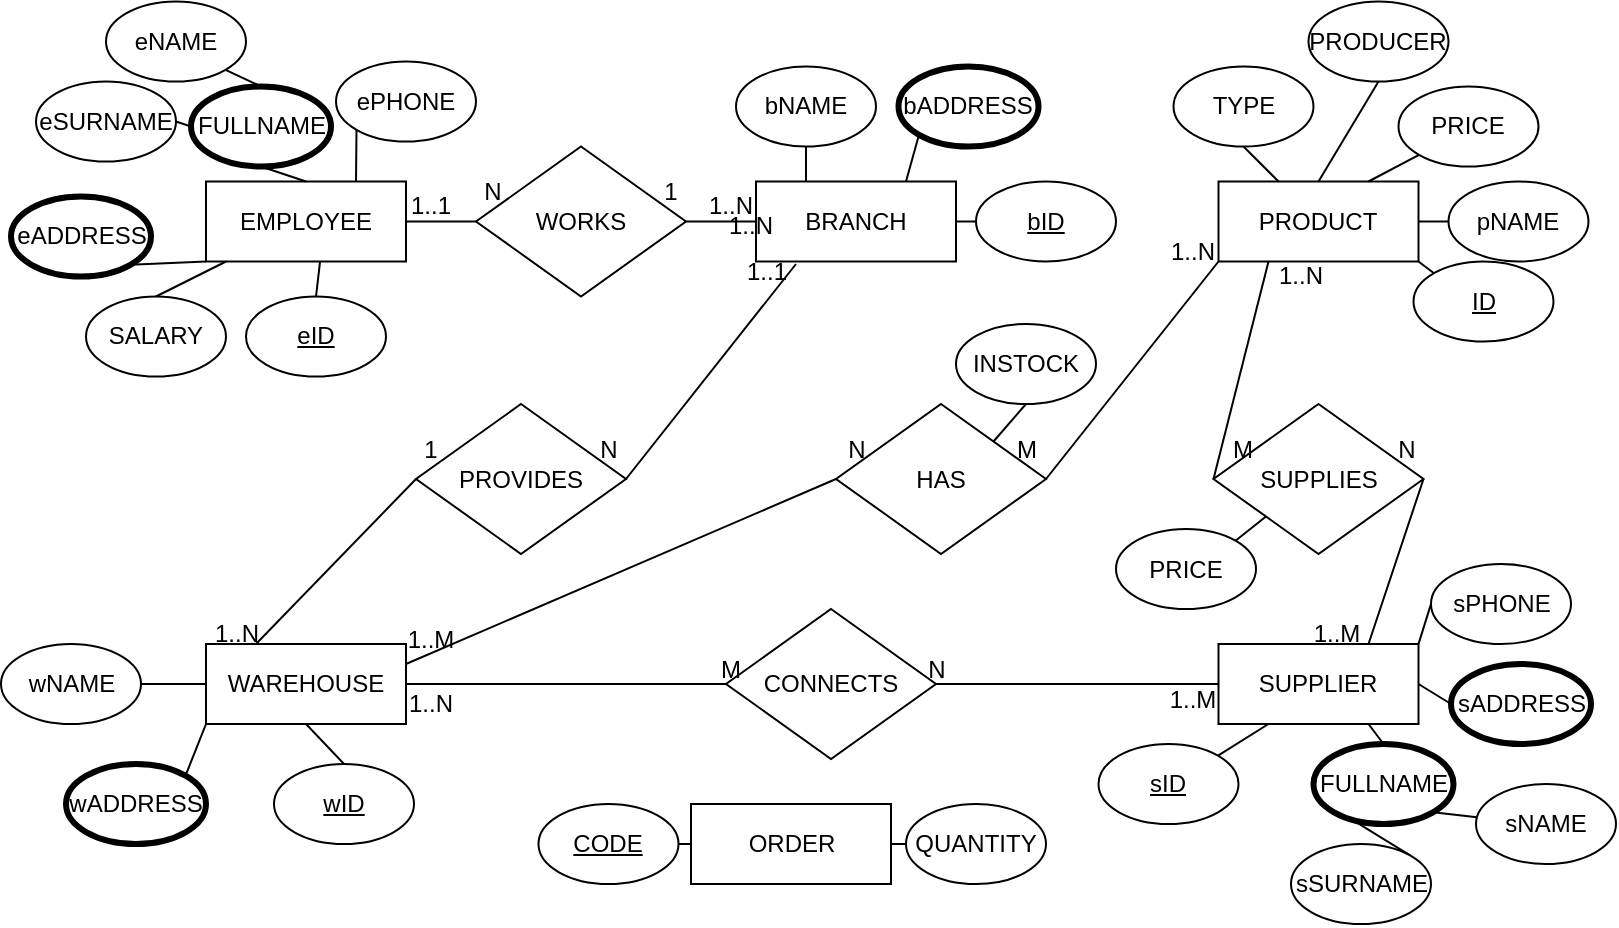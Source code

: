 <mxfile version="20.7.4" type="github">
  <diagram id="JuO-4OBs19GBXd66AHE6" name="Page-1">
    <mxGraphModel dx="1478" dy="619" grid="1" gridSize="10" guides="1" tooltips="1" connect="1" arrows="0" fold="1" page="1" pageScale="1" pageWidth="850" pageHeight="1100" math="0" shadow="0">
      <root>
        <mxCell id="0" />
        <mxCell id="1" parent="0" />
        <mxCell id="UvikcmdrLjOBELN9xH5h-53" style="edgeStyle=none;rounded=0;orthogonalLoop=1;jettySize=auto;html=1;exitX=0.5;exitY=1;exitDx=0;exitDy=0;entryX=0.5;entryY=0;entryDx=0;entryDy=0;endArrow=none;endFill=0;" edge="1" parent="1" source="H6YnW9RVQ337V4yiGJH3-5" target="UvikcmdrLjOBELN9xH5h-52">
          <mxGeometry relative="1" as="geometry" />
        </mxCell>
        <mxCell id="H6YnW9RVQ337V4yiGJH3-5" value="WAREHOUSE" style="rounded=0;whiteSpace=wrap;html=1;labelBackgroundColor=none;" parent="1" vertex="1">
          <mxGeometry x="125" y="350" width="100" height="40" as="geometry" />
        </mxCell>
        <mxCell id="UvikcmdrLjOBELN9xH5h-51" style="edgeStyle=none;rounded=0;orthogonalLoop=1;jettySize=auto;html=1;exitX=1;exitY=0.5;exitDx=0;exitDy=0;entryX=0;entryY=0.5;entryDx=0;entryDy=0;endArrow=none;endFill=0;" edge="1" parent="1" source="H6YnW9RVQ337V4yiGJH3-6" target="UvikcmdrLjOBELN9xH5h-50">
          <mxGeometry relative="1" as="geometry" />
        </mxCell>
        <mxCell id="H6YnW9RVQ337V4yiGJH3-6" value="BRANCH" style="rounded=0;whiteSpace=wrap;html=1;labelBackgroundColor=none;" parent="1" vertex="1">
          <mxGeometry x="400" y="118.75" width="100" height="40" as="geometry" />
        </mxCell>
        <mxCell id="UvikcmdrLjOBELN9xH5h-22" style="edgeStyle=none;rounded=0;orthogonalLoop=1;jettySize=auto;html=1;exitX=1;exitY=0.5;exitDx=0;exitDy=0;entryX=0;entryY=0.5;entryDx=0;entryDy=0;endArrow=none;endFill=0;" edge="1" parent="1" source="H6YnW9RVQ337V4yiGJH3-7" target="H6YnW9RVQ337V4yiGJH3-102">
          <mxGeometry relative="1" as="geometry" />
        </mxCell>
        <mxCell id="H6YnW9RVQ337V4yiGJH3-7" value="EMPLOYEE" style="rounded=0;whiteSpace=wrap;html=1;labelBackgroundColor=none;" parent="1" vertex="1">
          <mxGeometry x="125" y="118.75" width="100" height="40" as="geometry" />
        </mxCell>
        <mxCell id="H6YnW9RVQ337V4yiGJH3-8" value="ORDER" style="rounded=0;whiteSpace=wrap;html=1;labelBackgroundColor=none;" parent="1" vertex="1">
          <mxGeometry x="367.5" y="430" width="100" height="40" as="geometry" />
        </mxCell>
        <mxCell id="UvikcmdrLjOBELN9xH5h-43" style="edgeStyle=none;rounded=0;orthogonalLoop=1;jettySize=auto;html=1;exitX=1;exitY=0;exitDx=0;exitDy=0;entryX=0;entryY=0.5;entryDx=0;entryDy=0;endArrow=none;endFill=0;" edge="1" parent="1" source="H6YnW9RVQ337V4yiGJH3-9" target="H6YnW9RVQ337V4yiGJH3-28">
          <mxGeometry relative="1" as="geometry" />
        </mxCell>
        <mxCell id="UvikcmdrLjOBELN9xH5h-44" style="edgeStyle=none;rounded=0;orthogonalLoop=1;jettySize=auto;html=1;exitX=1;exitY=0.5;exitDx=0;exitDy=0;entryX=0;entryY=0.5;entryDx=0;entryDy=0;endArrow=none;endFill=0;" edge="1" parent="1" source="H6YnW9RVQ337V4yiGJH3-9" target="H6YnW9RVQ337V4yiGJH3-23">
          <mxGeometry relative="1" as="geometry" />
        </mxCell>
        <mxCell id="UvikcmdrLjOBELN9xH5h-45" style="edgeStyle=none;rounded=0;orthogonalLoop=1;jettySize=auto;html=1;exitX=0.75;exitY=1;exitDx=0;exitDy=0;entryX=0.5;entryY=0;entryDx=0;entryDy=0;endArrow=none;endFill=0;" edge="1" parent="1" source="H6YnW9RVQ337V4yiGJH3-9" target="H6YnW9RVQ337V4yiGJH3-25">
          <mxGeometry relative="1" as="geometry" />
        </mxCell>
        <mxCell id="UvikcmdrLjOBELN9xH5h-66" style="edgeStyle=none;rounded=0;orthogonalLoop=1;jettySize=auto;html=1;exitX=0.75;exitY=0;exitDx=0;exitDy=0;entryX=1;entryY=0.5;entryDx=0;entryDy=0;endArrow=none;endFill=0;" edge="1" parent="1" source="H6YnW9RVQ337V4yiGJH3-9" target="H6YnW9RVQ337V4yiGJH3-91">
          <mxGeometry relative="1" as="geometry" />
        </mxCell>
        <mxCell id="H6YnW9RVQ337V4yiGJH3-9" value="SUPPLIER" style="rounded=0;whiteSpace=wrap;html=1;labelBackgroundColor=none;" parent="1" vertex="1">
          <mxGeometry x="631.25" y="350" width="100" height="40" as="geometry" />
        </mxCell>
        <mxCell id="UvikcmdrLjOBELN9xH5h-32" style="edgeStyle=none;rounded=0;orthogonalLoop=1;jettySize=auto;html=1;exitX=1;exitY=0.5;exitDx=0;exitDy=0;entryX=0;entryY=0.5;entryDx=0;entryDy=0;endArrow=none;endFill=0;" edge="1" parent="1" source="H6YnW9RVQ337V4yiGJH3-11" target="H6YnW9RVQ337V4yiGJH3-5">
          <mxGeometry relative="1" as="geometry" />
        </mxCell>
        <mxCell id="H6YnW9RVQ337V4yiGJH3-11" value="wNAME" style="ellipse;whiteSpace=wrap;html=1;labelBackgroundColor=none;rounded=0;" parent="1" vertex="1">
          <mxGeometry x="22.5" y="350" width="70" height="40" as="geometry" />
        </mxCell>
        <mxCell id="UvikcmdrLjOBELN9xH5h-24" style="edgeStyle=none;rounded=0;orthogonalLoop=1;jettySize=auto;html=1;exitX=0.5;exitY=1;exitDx=0;exitDy=0;entryX=0.25;entryY=0;entryDx=0;entryDy=0;endArrow=none;endFill=0;" edge="1" parent="1" source="H6YnW9RVQ337V4yiGJH3-12" target="H6YnW9RVQ337V4yiGJH3-6">
          <mxGeometry relative="1" as="geometry" />
        </mxCell>
        <mxCell id="H6YnW9RVQ337V4yiGJH3-12" value="bNAME" style="ellipse;whiteSpace=wrap;html=1;labelBackgroundColor=none;rounded=0;" parent="1" vertex="1">
          <mxGeometry x="390" y="61.25" width="70" height="40" as="geometry" />
        </mxCell>
        <mxCell id="H6YnW9RVQ337V4yiGJH3-13" value="eNAME" style="ellipse;whiteSpace=wrap;html=1;labelBackgroundColor=none;rounded=0;" parent="1" vertex="1">
          <mxGeometry x="75" y="28.75" width="70" height="40" as="geometry" />
        </mxCell>
        <mxCell id="H6YnW9RVQ337V4yiGJH3-14" value="sNAME" style="ellipse;whiteSpace=wrap;html=1;labelBackgroundColor=none;rounded=0;" parent="1" vertex="1">
          <mxGeometry x="760" y="420" width="70" height="40" as="geometry" />
        </mxCell>
        <mxCell id="UvikcmdrLjOBELN9xH5h-25" style="edgeStyle=none;rounded=0;orthogonalLoop=1;jettySize=auto;html=1;exitX=0;exitY=1;exitDx=0;exitDy=0;entryX=0.75;entryY=0;entryDx=0;entryDy=0;endArrow=none;endFill=0;" edge="1" parent="1" source="H6YnW9RVQ337V4yiGJH3-20" target="H6YnW9RVQ337V4yiGJH3-6">
          <mxGeometry relative="1" as="geometry" />
        </mxCell>
        <mxCell id="H6YnW9RVQ337V4yiGJH3-20" value="bADDRESS" style="ellipse;whiteSpace=wrap;html=1;strokeWidth=3;labelBackgroundColor=none;rounded=0;" parent="1" vertex="1">
          <mxGeometry x="471.25" y="61.25" width="70" height="40" as="geometry" />
        </mxCell>
        <mxCell id="UvikcmdrLjOBELN9xH5h-15" style="edgeStyle=none;rounded=0;orthogonalLoop=1;jettySize=auto;html=1;exitX=1;exitY=1;exitDx=0;exitDy=0;entryX=0;entryY=1;entryDx=0;entryDy=0;endArrow=none;endFill=0;" edge="1" parent="1" source="H6YnW9RVQ337V4yiGJH3-21" target="H6YnW9RVQ337V4yiGJH3-7">
          <mxGeometry relative="1" as="geometry" />
        </mxCell>
        <mxCell id="H6YnW9RVQ337V4yiGJH3-21" value="eADDRESS" style="ellipse;whiteSpace=wrap;html=1;strokeWidth=3;labelBackgroundColor=none;rounded=0;" parent="1" vertex="1">
          <mxGeometry x="27.5" y="126.25" width="70" height="40" as="geometry" />
        </mxCell>
        <mxCell id="UvikcmdrLjOBELN9xH5h-33" style="edgeStyle=none;rounded=0;orthogonalLoop=1;jettySize=auto;html=1;exitX=1;exitY=0;exitDx=0;exitDy=0;entryX=0;entryY=1;entryDx=0;entryDy=0;endArrow=none;endFill=0;" edge="1" parent="1" source="H6YnW9RVQ337V4yiGJH3-22" target="H6YnW9RVQ337V4yiGJH3-5">
          <mxGeometry relative="1" as="geometry" />
        </mxCell>
        <mxCell id="H6YnW9RVQ337V4yiGJH3-22" value="wADDRESS" style="ellipse;whiteSpace=wrap;html=1;strokeWidth=3;labelBackgroundColor=none;rounded=0;" parent="1" vertex="1">
          <mxGeometry x="55" y="410" width="70" height="40" as="geometry" />
        </mxCell>
        <mxCell id="H6YnW9RVQ337V4yiGJH3-23" value="sADDRESS" style="ellipse;whiteSpace=wrap;html=1;strokeWidth=3;labelBackgroundColor=none;rounded=0;" parent="1" vertex="1">
          <mxGeometry x="747.5" y="360" width="70" height="40" as="geometry" />
        </mxCell>
        <mxCell id="H6YnW9RVQ337V4yiGJH3-61" style="edgeStyle=none;orthogonalLoop=1;jettySize=auto;html=1;exitX=1;exitY=1;exitDx=0;exitDy=0;endArrow=none;endFill=0;elbow=vertical;" parent="1" source="H6YnW9RVQ337V4yiGJH3-25" target="H6YnW9RVQ337V4yiGJH3-14" edge="1">
          <mxGeometry relative="1" as="geometry" />
        </mxCell>
        <mxCell id="H6YnW9RVQ337V4yiGJH3-25" value="FULLNAME" style="ellipse;whiteSpace=wrap;html=1;strokeWidth=3;labelBackgroundColor=none;rounded=0;" parent="1" vertex="1">
          <mxGeometry x="678.75" y="400" width="70" height="40" as="geometry" />
        </mxCell>
        <mxCell id="UvikcmdrLjOBELN9xH5h-13" style="edgeStyle=none;rounded=0;orthogonalLoop=1;jettySize=auto;html=1;exitX=0.5;exitY=0;exitDx=0;exitDy=0;entryX=1;entryY=1;entryDx=0;entryDy=0;endArrow=none;endFill=0;" edge="1" parent="1" source="H6YnW9RVQ337V4yiGJH3-26" target="H6YnW9RVQ337V4yiGJH3-13">
          <mxGeometry relative="1" as="geometry" />
        </mxCell>
        <mxCell id="UvikcmdrLjOBELN9xH5h-14" style="edgeStyle=none;rounded=0;orthogonalLoop=1;jettySize=auto;html=1;exitX=0;exitY=0.5;exitDx=0;exitDy=0;entryX=1;entryY=0.5;entryDx=0;entryDy=0;endArrow=none;endFill=0;" edge="1" parent="1" source="H6YnW9RVQ337V4yiGJH3-26" target="H6YnW9RVQ337V4yiGJH3-31">
          <mxGeometry relative="1" as="geometry" />
        </mxCell>
        <mxCell id="UvikcmdrLjOBELN9xH5h-17" style="edgeStyle=none;rounded=0;orthogonalLoop=1;jettySize=auto;html=1;exitX=0.5;exitY=1;exitDx=0;exitDy=0;entryX=0.5;entryY=0;entryDx=0;entryDy=0;endArrow=none;endFill=0;" edge="1" parent="1" source="H6YnW9RVQ337V4yiGJH3-26" target="H6YnW9RVQ337V4yiGJH3-7">
          <mxGeometry relative="1" as="geometry" />
        </mxCell>
        <mxCell id="H6YnW9RVQ337V4yiGJH3-26" value="FULLNAME" style="ellipse;whiteSpace=wrap;html=1;strokeWidth=3;labelBackgroundColor=none;rounded=0;" parent="1" vertex="1">
          <mxGeometry x="117.5" y="71.25" width="70" height="40" as="geometry" />
        </mxCell>
        <mxCell id="UvikcmdrLjOBELN9xH5h-18" style="edgeStyle=none;rounded=0;orthogonalLoop=1;jettySize=auto;html=1;exitX=0;exitY=1;exitDx=0;exitDy=0;entryX=0.75;entryY=0;entryDx=0;entryDy=0;endArrow=none;endFill=0;" edge="1" parent="1" source="H6YnW9RVQ337V4yiGJH3-27" target="H6YnW9RVQ337V4yiGJH3-7">
          <mxGeometry relative="1" as="geometry" />
        </mxCell>
        <mxCell id="H6YnW9RVQ337V4yiGJH3-27" value="ePHONE" style="ellipse;whiteSpace=wrap;html=1;labelBackgroundColor=none;rounded=0;" parent="1" vertex="1">
          <mxGeometry x="190" y="58.75" width="70" height="40" as="geometry" />
        </mxCell>
        <mxCell id="H6YnW9RVQ337V4yiGJH3-28" value="sPHONE" style="ellipse;whiteSpace=wrap;html=1;labelBackgroundColor=none;rounded=0;" parent="1" vertex="1">
          <mxGeometry x="737.5" y="310" width="70" height="40" as="geometry" />
        </mxCell>
        <mxCell id="H6YnW9RVQ337V4yiGJH3-60" style="edgeStyle=none;orthogonalLoop=1;jettySize=auto;html=1;exitX=1;exitY=0;exitDx=0;exitDy=0;entryX=0.319;entryY=0.992;entryDx=0;entryDy=0;entryPerimeter=0;endArrow=none;endFill=0;elbow=vertical;" parent="1" source="H6YnW9RVQ337V4yiGJH3-30" target="H6YnW9RVQ337V4yiGJH3-25" edge="1">
          <mxGeometry relative="1" as="geometry" />
        </mxCell>
        <mxCell id="H6YnW9RVQ337V4yiGJH3-30" value="sSURNAME" style="ellipse;whiteSpace=wrap;html=1;labelBackgroundColor=none;rounded=0;" parent="1" vertex="1">
          <mxGeometry x="667.5" y="450" width="70" height="40" as="geometry" />
        </mxCell>
        <mxCell id="H6YnW9RVQ337V4yiGJH3-31" value="eSURNAME" style="ellipse;whiteSpace=wrap;html=1;labelBackgroundColor=none;rounded=0;" parent="1" vertex="1">
          <mxGeometry x="40" y="68.75" width="70" height="40" as="geometry" />
        </mxCell>
        <mxCell id="UvikcmdrLjOBELN9xH5h-16" style="edgeStyle=none;rounded=0;orthogonalLoop=1;jettySize=auto;html=1;exitX=0.5;exitY=0;exitDx=0;exitDy=0;endArrow=none;endFill=0;" edge="1" parent="1" source="H6YnW9RVQ337V4yiGJH3-32" target="H6YnW9RVQ337V4yiGJH3-7">
          <mxGeometry relative="1" as="geometry" />
        </mxCell>
        <mxCell id="H6YnW9RVQ337V4yiGJH3-32" value="SALARY" style="ellipse;whiteSpace=wrap;html=1;labelBackgroundColor=none;rounded=0;" parent="1" vertex="1">
          <mxGeometry x="65" y="176.25" width="70" height="40" as="geometry" />
        </mxCell>
        <mxCell id="UvikcmdrLjOBELN9xH5h-19" style="edgeStyle=none;rounded=0;orthogonalLoop=1;jettySize=auto;html=1;exitX=0.5;exitY=0;exitDx=0;exitDy=0;entryX=0.57;entryY=1.008;entryDx=0;entryDy=0;entryPerimeter=0;endArrow=none;endFill=0;" edge="1" parent="1" source="H6YnW9RVQ337V4yiGJH3-33" target="H6YnW9RVQ337V4yiGJH3-7">
          <mxGeometry relative="1" as="geometry" />
        </mxCell>
        <mxCell id="H6YnW9RVQ337V4yiGJH3-33" value="eID" style="ellipse;whiteSpace=wrap;html=1;fontStyle=4;labelBorderColor=none;labelBackgroundColor=none;rounded=0;" parent="1" vertex="1">
          <mxGeometry x="145" y="176.25" width="70" height="40" as="geometry" />
        </mxCell>
        <mxCell id="UvikcmdrLjOBELN9xH5h-54" style="edgeStyle=none;rounded=0;orthogonalLoop=1;jettySize=auto;html=1;exitX=1;exitY=0.5;exitDx=0;exitDy=0;entryX=0;entryY=0.5;entryDx=0;entryDy=0;endArrow=none;endFill=0;" edge="1" parent="1" source="H6YnW9RVQ337V4yiGJH3-34" target="H6YnW9RVQ337V4yiGJH3-8">
          <mxGeometry relative="1" as="geometry" />
        </mxCell>
        <mxCell id="H6YnW9RVQ337V4yiGJH3-34" value="&lt;u&gt;CODE&lt;/u&gt;" style="ellipse;whiteSpace=wrap;html=1;labelBackgroundColor=none;rounded=0;" parent="1" vertex="1">
          <mxGeometry x="291.25" y="430" width="70" height="40" as="geometry" />
        </mxCell>
        <mxCell id="UvikcmdrLjOBELN9xH5h-55" style="edgeStyle=none;rounded=0;orthogonalLoop=1;jettySize=auto;html=1;exitX=0;exitY=0.5;exitDx=0;exitDy=0;entryX=1;entryY=0.5;entryDx=0;entryDy=0;endArrow=none;endFill=0;" edge="1" parent="1" source="H6YnW9RVQ337V4yiGJH3-36" target="H6YnW9RVQ337V4yiGJH3-8">
          <mxGeometry relative="1" as="geometry" />
        </mxCell>
        <mxCell id="H6YnW9RVQ337V4yiGJH3-36" value="QUANTITY" style="ellipse;whiteSpace=wrap;html=1;labelBackgroundColor=none;rounded=0;" parent="1" vertex="1">
          <mxGeometry x="475" y="430" width="70" height="40" as="geometry" />
        </mxCell>
        <mxCell id="UvikcmdrLjOBELN9xH5h-39" style="edgeStyle=none;rounded=0;orthogonalLoop=1;jettySize=auto;html=1;exitX=1;exitY=0.5;exitDx=0;exitDy=0;entryX=0;entryY=1;entryDx=0;entryDy=0;endArrow=none;endFill=0;" edge="1" parent="1" source="H6YnW9RVQ337V4yiGJH3-75" target="UvikcmdrLjOBELN9xH5h-1">
          <mxGeometry relative="1" as="geometry" />
        </mxCell>
        <mxCell id="UvikcmdrLjOBELN9xH5h-40" style="edgeStyle=none;rounded=0;orthogonalLoop=1;jettySize=auto;html=1;exitX=0;exitY=0.5;exitDx=0;exitDy=0;entryX=1;entryY=0.25;entryDx=0;entryDy=0;endArrow=none;endFill=0;" edge="1" parent="1" source="H6YnW9RVQ337V4yiGJH3-75" target="H6YnW9RVQ337V4yiGJH3-5">
          <mxGeometry relative="1" as="geometry" />
        </mxCell>
        <mxCell id="UvikcmdrLjOBELN9xH5h-41" style="edgeStyle=none;rounded=0;orthogonalLoop=1;jettySize=auto;html=1;exitX=1;exitY=0;exitDx=0;exitDy=0;entryX=0.5;entryY=1;entryDx=0;entryDy=0;endArrow=none;endFill=0;" edge="1" parent="1" source="H6YnW9RVQ337V4yiGJH3-75" target="H6YnW9RVQ337V4yiGJH3-77">
          <mxGeometry relative="1" as="geometry" />
        </mxCell>
        <mxCell id="H6YnW9RVQ337V4yiGJH3-75" value="HAS" style="rhombus;whiteSpace=wrap;html=1;" parent="1" vertex="1">
          <mxGeometry x="440" y="230" width="105" height="75" as="geometry" />
        </mxCell>
        <mxCell id="H6YnW9RVQ337V4yiGJH3-76" style="edgeStyle=none;orthogonalLoop=1;jettySize=auto;html=1;exitX=1;exitY=0;exitDx=0;exitDy=0;endArrow=none;endFill=0;elbow=vertical;" parent="1" source="H6YnW9RVQ337V4yiGJH3-75" target="H6YnW9RVQ337V4yiGJH3-75" edge="1">
          <mxGeometry relative="1" as="geometry" />
        </mxCell>
        <mxCell id="H6YnW9RVQ337V4yiGJH3-77" value="INSTOCK" style="ellipse;whiteSpace=wrap;html=1;labelBackgroundColor=none;rounded=0;" parent="1" vertex="1">
          <mxGeometry x="500" y="190" width="70" height="40" as="geometry" />
        </mxCell>
        <mxCell id="H6YnW9RVQ337V4yiGJH3-81" value="N" style="text;html=1;strokeColor=none;fillColor=none;align=center;verticalAlign=middle;whiteSpace=wrap;rounded=0;" parent="1" vertex="1">
          <mxGeometry x="427.5" y="240" width="45" height="25" as="geometry" />
        </mxCell>
        <mxCell id="H6YnW9RVQ337V4yiGJH3-82" value="M" style="text;html=1;strokeColor=none;fillColor=none;align=center;verticalAlign=middle;whiteSpace=wrap;rounded=0;" parent="1" vertex="1">
          <mxGeometry x="512.5" y="240" width="45" height="25" as="geometry" />
        </mxCell>
        <mxCell id="H6YnW9RVQ337V4yiGJH3-83" value="1..N" style="text;html=1;strokeColor=none;fillColor=none;align=center;verticalAlign=middle;whiteSpace=wrap;rounded=0;" parent="1" vertex="1">
          <mxGeometry x="117.5" y="332.5" width="45" height="25" as="geometry" />
        </mxCell>
        <mxCell id="H6YnW9RVQ337V4yiGJH3-91" value="SUPPLIES" style="rhombus;whiteSpace=wrap;html=1;" parent="1" vertex="1">
          <mxGeometry x="628.75" y="230" width="105" height="75" as="geometry" />
        </mxCell>
        <mxCell id="H6YnW9RVQ337V4yiGJH3-98" value="N" style="text;html=1;strokeColor=none;fillColor=none;align=center;verticalAlign=middle;whiteSpace=wrap;rounded=0;" parent="1" vertex="1">
          <mxGeometry x="303.75" y="240" width="45" height="25" as="geometry" />
        </mxCell>
        <mxCell id="H6YnW9RVQ337V4yiGJH3-99" value="1..N" style="text;html=1;strokeColor=none;fillColor=none;align=center;verticalAlign=middle;whiteSpace=wrap;rounded=0;" parent="1" vertex="1">
          <mxGeometry x="596.25" y="141.25" width="45" height="25" as="geometry" />
        </mxCell>
        <mxCell id="H6YnW9RVQ337V4yiGJH3-100" value="1" style="text;html=1;strokeColor=none;fillColor=none;align=center;verticalAlign=middle;whiteSpace=wrap;rounded=0;" parent="1" vertex="1">
          <mxGeometry x="215" y="240" width="45" height="25" as="geometry" />
        </mxCell>
        <mxCell id="H6YnW9RVQ337V4yiGJH3-101" value="1..1" style="text;html=1;strokeColor=none;fillColor=none;align=center;verticalAlign=middle;whiteSpace=wrap;rounded=0;" parent="1" vertex="1">
          <mxGeometry x="382.5" y="151.25" width="45" height="25" as="geometry" />
        </mxCell>
        <mxCell id="UvikcmdrLjOBELN9xH5h-23" style="edgeStyle=none;rounded=0;orthogonalLoop=1;jettySize=auto;html=1;exitX=1;exitY=0.5;exitDx=0;exitDy=0;entryX=0;entryY=0.5;entryDx=0;entryDy=0;endArrow=none;endFill=0;" edge="1" parent="1" source="H6YnW9RVQ337V4yiGJH3-102" target="H6YnW9RVQ337V4yiGJH3-6">
          <mxGeometry relative="1" as="geometry" />
        </mxCell>
        <mxCell id="H6YnW9RVQ337V4yiGJH3-102" value="WORKS" style="rhombus;whiteSpace=wrap;html=1;" parent="1" vertex="1">
          <mxGeometry x="260" y="101.25" width="105" height="75" as="geometry" />
        </mxCell>
        <mxCell id="H6YnW9RVQ337V4yiGJH3-108" value="1..1" style="text;html=1;strokeColor=none;fillColor=none;align=center;verticalAlign=middle;whiteSpace=wrap;rounded=0;" parent="1" vertex="1">
          <mxGeometry x="215" y="118.75" width="45" height="25" as="geometry" />
        </mxCell>
        <mxCell id="H6YnW9RVQ337V4yiGJH3-111" value="1..N" style="text;html=1;strokeColor=none;fillColor=none;align=center;verticalAlign=middle;whiteSpace=wrap;rounded=0;" parent="1" vertex="1">
          <mxGeometry x="365" y="118.75" width="45" height="25" as="geometry" />
        </mxCell>
        <mxCell id="H6YnW9RVQ337V4yiGJH3-112" value="N" style="text;html=1;strokeColor=none;fillColor=none;align=center;verticalAlign=middle;whiteSpace=wrap;rounded=0;" parent="1" vertex="1">
          <mxGeometry x="246.25" y="111.25" width="45" height="25" as="geometry" />
        </mxCell>
        <mxCell id="H6YnW9RVQ337V4yiGJH3-113" value="1" style="text;html=1;strokeColor=none;fillColor=none;align=center;verticalAlign=middle;whiteSpace=wrap;rounded=0;" parent="1" vertex="1">
          <mxGeometry x="335" y="111.25" width="45" height="25" as="geometry" />
        </mxCell>
        <mxCell id="UvikcmdrLjOBELN9xH5h-30" style="edgeStyle=none;rounded=0;orthogonalLoop=1;jettySize=auto;html=1;exitX=1;exitY=0.5;exitDx=0;exitDy=0;endArrow=none;endFill=0;" edge="1" parent="1" source="H6YnW9RVQ337V4yiGJH3-114">
          <mxGeometry relative="1" as="geometry">
            <mxPoint x="420" y="160" as="targetPoint" />
          </mxGeometry>
        </mxCell>
        <mxCell id="UvikcmdrLjOBELN9xH5h-42" style="edgeStyle=none;rounded=0;orthogonalLoop=1;jettySize=auto;html=1;exitX=0;exitY=0.5;exitDx=0;exitDy=0;entryX=0.25;entryY=0;entryDx=0;entryDy=0;endArrow=none;endFill=0;" edge="1" parent="1" source="H6YnW9RVQ337V4yiGJH3-114" target="H6YnW9RVQ337V4yiGJH3-5">
          <mxGeometry relative="1" as="geometry" />
        </mxCell>
        <mxCell id="H6YnW9RVQ337V4yiGJH3-114" value="PROVIDES" style="rhombus;whiteSpace=wrap;html=1;" parent="1" vertex="1">
          <mxGeometry x="230" y="230" width="105" height="75" as="geometry" />
        </mxCell>
        <mxCell id="UvikcmdrLjOBELN9xH5h-34" style="edgeStyle=none;rounded=0;orthogonalLoop=1;jettySize=auto;html=1;exitX=0;exitY=0.5;exitDx=0;exitDy=0;entryX=1;entryY=0.5;entryDx=0;entryDy=0;endArrow=none;endFill=0;" edge="1" parent="1" source="H6YnW9RVQ337V4yiGJH3-115" target="H6YnW9RVQ337V4yiGJH3-5">
          <mxGeometry relative="1" as="geometry" />
        </mxCell>
        <mxCell id="UvikcmdrLjOBELN9xH5h-35" style="edgeStyle=none;rounded=0;orthogonalLoop=1;jettySize=auto;html=1;exitX=1;exitY=0.5;exitDx=0;exitDy=0;entryX=0;entryY=0.5;entryDx=0;entryDy=0;endArrow=none;endFill=0;" edge="1" parent="1" source="H6YnW9RVQ337V4yiGJH3-115" target="H6YnW9RVQ337V4yiGJH3-9">
          <mxGeometry relative="1" as="geometry" />
        </mxCell>
        <mxCell id="H6YnW9RVQ337V4yiGJH3-115" value="CONNECTS" style="rhombus;whiteSpace=wrap;html=1;" parent="1" vertex="1">
          <mxGeometry x="385" y="332.5" width="105" height="75" as="geometry" />
        </mxCell>
        <mxCell id="UvikcmdrLjOBELN9xH5h-64" style="edgeStyle=none;rounded=0;orthogonalLoop=1;jettySize=auto;html=1;exitX=0.25;exitY=1;exitDx=0;exitDy=0;entryX=0;entryY=0.5;entryDx=0;entryDy=0;endArrow=none;endFill=0;" edge="1" parent="1" source="UvikcmdrLjOBELN9xH5h-1" target="H6YnW9RVQ337V4yiGJH3-91">
          <mxGeometry relative="1" as="geometry" />
        </mxCell>
        <mxCell id="UvikcmdrLjOBELN9xH5h-1" value="PRODUCT" style="rounded=0;whiteSpace=wrap;html=1;labelBackgroundColor=none;" vertex="1" parent="1">
          <mxGeometry x="631.25" y="118.75" width="100" height="40" as="geometry" />
        </mxCell>
        <mxCell id="UvikcmdrLjOBELN9xH5h-28" style="edgeStyle=none;rounded=0;orthogonalLoop=1;jettySize=auto;html=1;exitX=0;exitY=0.5;exitDx=0;exitDy=0;entryX=1;entryY=0.5;entryDx=0;entryDy=0;endArrow=none;endFill=0;" edge="1" parent="1" source="UvikcmdrLjOBELN9xH5h-3" target="UvikcmdrLjOBELN9xH5h-1">
          <mxGeometry relative="1" as="geometry" />
        </mxCell>
        <mxCell id="UvikcmdrLjOBELN9xH5h-3" value="pNAME" style="ellipse;whiteSpace=wrap;html=1;labelBackgroundColor=none;rounded=0;" vertex="1" parent="1">
          <mxGeometry x="746.25" y="118.75" width="70" height="40" as="geometry" />
        </mxCell>
        <mxCell id="UvikcmdrLjOBELN9xH5h-4" style="edgeStyle=none;orthogonalLoop=1;jettySize=auto;html=1;exitX=0.5;exitY=1;exitDx=0;exitDy=0;endArrow=none;endFill=0;elbow=vertical;" edge="1" parent="1" source="UvikcmdrLjOBELN9xH5h-5" target="UvikcmdrLjOBELN9xH5h-1">
          <mxGeometry relative="1" as="geometry" />
        </mxCell>
        <mxCell id="UvikcmdrLjOBELN9xH5h-5" value="TYPE" style="ellipse;whiteSpace=wrap;html=1;labelBackgroundColor=none;rounded=0;" vertex="1" parent="1">
          <mxGeometry x="608.75" y="61.25" width="70" height="40" as="geometry" />
        </mxCell>
        <mxCell id="UvikcmdrLjOBELN9xH5h-26" style="edgeStyle=none;rounded=0;orthogonalLoop=1;jettySize=auto;html=1;exitX=0.5;exitY=1;exitDx=0;exitDy=0;entryX=0.5;entryY=0;entryDx=0;entryDy=0;endArrow=none;endFill=0;" edge="1" parent="1" source="UvikcmdrLjOBELN9xH5h-7" target="UvikcmdrLjOBELN9xH5h-1">
          <mxGeometry relative="1" as="geometry" />
        </mxCell>
        <mxCell id="UvikcmdrLjOBELN9xH5h-7" value="PRODUCER" style="ellipse;whiteSpace=wrap;html=1;labelBackgroundColor=none;rounded=0;" vertex="1" parent="1">
          <mxGeometry x="676.25" y="28.75" width="70" height="40" as="geometry" />
        </mxCell>
        <mxCell id="UvikcmdrLjOBELN9xH5h-8" style="edgeStyle=none;orthogonalLoop=1;jettySize=auto;html=1;exitX=0;exitY=1;exitDx=0;exitDy=0;entryX=0.75;entryY=0;entryDx=0;entryDy=0;endArrow=none;endFill=0;elbow=vertical;" edge="1" parent="1" source="UvikcmdrLjOBELN9xH5h-9" target="UvikcmdrLjOBELN9xH5h-1">
          <mxGeometry relative="1" as="geometry" />
        </mxCell>
        <mxCell id="UvikcmdrLjOBELN9xH5h-9" value="PRICE" style="ellipse;whiteSpace=wrap;html=1;labelBackgroundColor=none;rounded=0;" vertex="1" parent="1">
          <mxGeometry x="721.25" y="71.25" width="70" height="40" as="geometry" />
        </mxCell>
        <mxCell id="UvikcmdrLjOBELN9xH5h-10" value="1..M" style="text;html=1;strokeColor=none;fillColor=none;align=center;verticalAlign=middle;whiteSpace=wrap;rounded=0;" vertex="1" parent="1">
          <mxGeometry x="215" y="335" width="45" height="25" as="geometry" />
        </mxCell>
        <mxCell id="UvikcmdrLjOBELN9xH5h-29" style="edgeStyle=none;rounded=0;orthogonalLoop=1;jettySize=auto;html=1;exitX=0;exitY=0;exitDx=0;exitDy=0;entryX=1;entryY=1;entryDx=0;entryDy=0;endArrow=none;endFill=0;" edge="1" parent="1" source="UvikcmdrLjOBELN9xH5h-12" target="UvikcmdrLjOBELN9xH5h-1">
          <mxGeometry relative="1" as="geometry" />
        </mxCell>
        <mxCell id="UvikcmdrLjOBELN9xH5h-12" value="ID" style="ellipse;whiteSpace=wrap;html=1;fontStyle=4;labelBorderColor=none;labelBackgroundColor=none;rounded=0;" vertex="1" parent="1">
          <mxGeometry x="728.75" y="158.75" width="70" height="40" as="geometry" />
        </mxCell>
        <mxCell id="UvikcmdrLjOBELN9xH5h-48" style="edgeStyle=none;rounded=0;orthogonalLoop=1;jettySize=auto;html=1;exitX=1;exitY=0;exitDx=0;exitDy=0;entryX=0.25;entryY=1;entryDx=0;entryDy=0;endArrow=none;endFill=0;" edge="1" parent="1" source="UvikcmdrLjOBELN9xH5h-47" target="H6YnW9RVQ337V4yiGJH3-9">
          <mxGeometry relative="1" as="geometry" />
        </mxCell>
        <mxCell id="UvikcmdrLjOBELN9xH5h-47" value="sID" style="ellipse;whiteSpace=wrap;html=1;fontStyle=4;labelBorderColor=none;labelBackgroundColor=none;rounded=0;" vertex="1" parent="1">
          <mxGeometry x="571.25" y="400" width="70" height="40" as="geometry" />
        </mxCell>
        <mxCell id="UvikcmdrLjOBELN9xH5h-50" value="bID" style="ellipse;whiteSpace=wrap;html=1;fontStyle=4;labelBorderColor=none;labelBackgroundColor=none;rounded=0;" vertex="1" parent="1">
          <mxGeometry x="510" y="118.75" width="70" height="40" as="geometry" />
        </mxCell>
        <mxCell id="UvikcmdrLjOBELN9xH5h-52" value="wID" style="ellipse;whiteSpace=wrap;html=1;fontStyle=4;labelBorderColor=none;labelBackgroundColor=none;rounded=0;" vertex="1" parent="1">
          <mxGeometry x="159" y="410" width="70" height="40" as="geometry" />
        </mxCell>
        <mxCell id="UvikcmdrLjOBELN9xH5h-56" value="1..N" style="text;html=1;strokeColor=none;fillColor=none;align=center;verticalAlign=middle;whiteSpace=wrap;rounded=0;" vertex="1" parent="1">
          <mxGeometry x="375" y="128.75" width="45" height="25" as="geometry" />
        </mxCell>
        <mxCell id="UvikcmdrLjOBELN9xH5h-58" value="1..N" style="text;html=1;strokeColor=none;fillColor=none;align=center;verticalAlign=middle;whiteSpace=wrap;rounded=0;" vertex="1" parent="1">
          <mxGeometry x="215" y="367.5" width="45" height="25" as="geometry" />
        </mxCell>
        <mxCell id="UvikcmdrLjOBELN9xH5h-59" value="1..N" style="text;html=1;strokeColor=none;fillColor=none;align=center;verticalAlign=middle;whiteSpace=wrap;rounded=0;" vertex="1" parent="1">
          <mxGeometry x="650" y="153.75" width="45" height="25" as="geometry" />
        </mxCell>
        <mxCell id="UvikcmdrLjOBELN9xH5h-60" value="1..M" style="text;html=1;strokeColor=none;fillColor=none;align=center;verticalAlign=middle;whiteSpace=wrap;rounded=0;" vertex="1" parent="1">
          <mxGeometry x="596.25" y="365" width="45" height="25" as="geometry" />
        </mxCell>
        <mxCell id="UvikcmdrLjOBELN9xH5h-61" value="1..M" style="text;html=1;strokeColor=none;fillColor=none;align=center;verticalAlign=middle;whiteSpace=wrap;rounded=0;" vertex="1" parent="1">
          <mxGeometry x="667.5" y="332.5" width="45" height="25" as="geometry" />
        </mxCell>
        <mxCell id="UvikcmdrLjOBELN9xH5h-62" value="N" style="text;html=1;strokeColor=none;fillColor=none;align=center;verticalAlign=middle;whiteSpace=wrap;rounded=0;" vertex="1" parent="1">
          <mxGeometry x="467.5" y="350" width="45" height="25" as="geometry" />
        </mxCell>
        <mxCell id="UvikcmdrLjOBELN9xH5h-63" value="N" style="text;html=1;strokeColor=none;fillColor=none;align=center;verticalAlign=middle;whiteSpace=wrap;rounded=0;" vertex="1" parent="1">
          <mxGeometry x="702.5" y="240" width="45" height="25" as="geometry" />
        </mxCell>
        <mxCell id="UvikcmdrLjOBELN9xH5h-67" value="M" style="text;html=1;strokeColor=none;fillColor=none;align=center;verticalAlign=middle;whiteSpace=wrap;rounded=0;" vertex="1" parent="1">
          <mxGeometry x="621.25" y="240" width="45" height="25" as="geometry" />
        </mxCell>
        <mxCell id="UvikcmdrLjOBELN9xH5h-68" value="M" style="text;html=1;strokeColor=none;fillColor=none;align=center;verticalAlign=middle;whiteSpace=wrap;rounded=0;" vertex="1" parent="1">
          <mxGeometry x="365" y="350" width="45" height="25" as="geometry" />
        </mxCell>
        <mxCell id="UvikcmdrLjOBELN9xH5h-70" style="edgeStyle=none;rounded=0;orthogonalLoop=1;jettySize=auto;html=1;exitX=1;exitY=0;exitDx=0;exitDy=0;entryX=0;entryY=1;entryDx=0;entryDy=0;endArrow=none;endFill=0;" edge="1" parent="1" source="UvikcmdrLjOBELN9xH5h-69" target="H6YnW9RVQ337V4yiGJH3-91">
          <mxGeometry relative="1" as="geometry" />
        </mxCell>
        <mxCell id="UvikcmdrLjOBELN9xH5h-69" value="PRICE" style="ellipse;whiteSpace=wrap;html=1;labelBackgroundColor=none;rounded=0;" vertex="1" parent="1">
          <mxGeometry x="580" y="292.5" width="70" height="40" as="geometry" />
        </mxCell>
      </root>
    </mxGraphModel>
  </diagram>
</mxfile>
